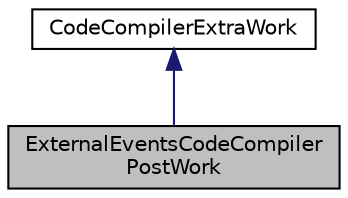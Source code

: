 digraph "ExternalEventsCodeCompilerPostWork"
{
  edge [fontname="Helvetica",fontsize="10",labelfontname="Helvetica",labelfontsize="10"];
  node [fontname="Helvetica",fontsize="10",shape=record];
  Node1 [label="ExternalEventsCodeCompiler\lPostWork",height=0.2,width=0.4,color="black", fillcolor="grey75", style="filled", fontcolor="black"];
  Node2 -> Node1 [dir="back",color="midnightblue",fontsize="10",style="solid",fontname="Helvetica"];
  Node2 [label="CodeCompilerExtraWork",height=0.2,width=0.4,color="black", fillcolor="white", style="filled",URL="$de/d26/class_code_compiler_extra_work.html",tooltip="Define a special work to be done after/before a task. "];
}
